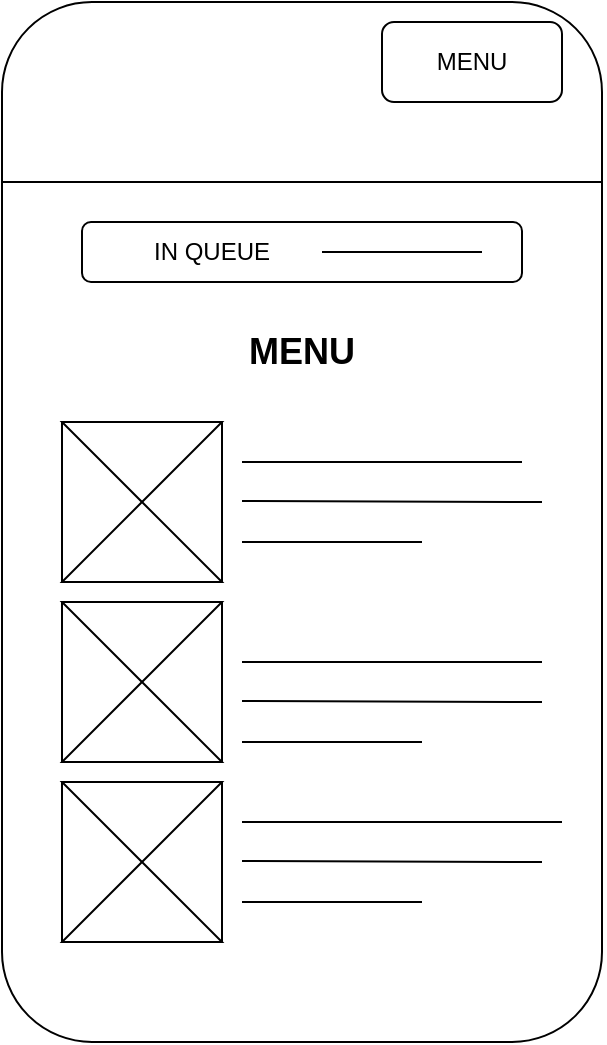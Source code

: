 <mxfile version="20.8.16" type="device"><diagram name="Page-1" id="_Q8KuLeJspRwB059rdh5"><mxGraphModel dx="864" dy="516" grid="1" gridSize="10" guides="1" tooltips="1" connect="1" arrows="1" fold="1" page="1" pageScale="1" pageWidth="850" pageHeight="1100" math="0" shadow="0"><root><mxCell id="0"/><mxCell id="1" parent="0"/><mxCell id="IZp543Ej1vZ0MmocuR9G-1" value="" style="rounded=1;whiteSpace=wrap;html=1;" parent="1" vertex="1"><mxGeometry x="250" y="60" width="300" height="520" as="geometry"/></mxCell><mxCell id="IZp543Ej1vZ0MmocuR9G-2" value="" style="rounded=1;whiteSpace=wrap;html=1;" parent="1" vertex="1"><mxGeometry x="440" y="70" width="90" height="40" as="geometry"/></mxCell><mxCell id="IZp543Ej1vZ0MmocuR9G-3" value="MENU" style="text;html=1;strokeColor=none;fillColor=none;align=center;verticalAlign=middle;whiteSpace=wrap;rounded=0;" parent="1" vertex="1"><mxGeometry x="455" y="75" width="60" height="30" as="geometry"/></mxCell><mxCell id="IZp543Ej1vZ0MmocuR9G-4" value="" style="endArrow=none;html=1;rounded=0;" parent="1" edge="1"><mxGeometry width="50" height="50" relative="1" as="geometry"><mxPoint x="250" y="150" as="sourcePoint"/><mxPoint x="550" y="150" as="targetPoint"/></mxGeometry></mxCell><mxCell id="IZp543Ej1vZ0MmocuR9G-6" value="" style="rounded=1;whiteSpace=wrap;html=1;" parent="1" vertex="1"><mxGeometry x="290" y="170" width="220" height="30" as="geometry"/></mxCell><mxCell id="IZp543Ej1vZ0MmocuR9G-7" value="IN QUEUE" style="text;html=1;strokeColor=none;fillColor=none;align=center;verticalAlign=middle;whiteSpace=wrap;rounded=0;" parent="1" vertex="1"><mxGeometry x="300" y="170" width="110" height="30" as="geometry"/></mxCell><mxCell id="IZp543Ej1vZ0MmocuR9G-8" value="&lt;font style=&quot;font-size: 18px;&quot;&gt;&lt;b&gt;MENU&lt;/b&gt;&lt;/font&gt;" style="text;html=1;strokeColor=none;fillColor=none;align=center;verticalAlign=middle;whiteSpace=wrap;rounded=0;" parent="1" vertex="1"><mxGeometry x="370" y="220" width="60" height="30" as="geometry"/></mxCell><mxCell id="IZp543Ej1vZ0MmocuR9G-11" value="" style="group" parent="1" vertex="1" connectable="0"><mxGeometry x="280" y="270" width="80" height="80" as="geometry"/></mxCell><mxCell id="IZp543Ej1vZ0MmocuR9G-9" value="" style="whiteSpace=wrap;html=1;aspect=fixed;fontSize=18;" parent="IZp543Ej1vZ0MmocuR9G-11" vertex="1"><mxGeometry width="80" height="80" as="geometry"/></mxCell><mxCell id="IZp543Ej1vZ0MmocuR9G-10" value="" style="shape=collate;whiteSpace=wrap;html=1;fontSize=18;" parent="IZp543Ej1vZ0MmocuR9G-11" vertex="1"><mxGeometry width="80" height="80" as="geometry"/></mxCell><mxCell id="IZp543Ej1vZ0MmocuR9G-12" value="" style="group" parent="1" vertex="1" connectable="0"><mxGeometry x="280" y="450" width="80" height="80" as="geometry"/></mxCell><mxCell id="IZp543Ej1vZ0MmocuR9G-13" value="" style="whiteSpace=wrap;html=1;aspect=fixed;fontSize=18;" parent="IZp543Ej1vZ0MmocuR9G-12" vertex="1"><mxGeometry width="80" height="80" as="geometry"/></mxCell><mxCell id="IZp543Ej1vZ0MmocuR9G-14" value="" style="shape=collate;whiteSpace=wrap;html=1;fontSize=18;" parent="IZp543Ej1vZ0MmocuR9G-12" vertex="1"><mxGeometry width="80" height="80" as="geometry"/></mxCell><mxCell id="IZp543Ej1vZ0MmocuR9G-15" value="" style="group" parent="1" vertex="1" connectable="0"><mxGeometry x="280" y="360" width="80" height="80" as="geometry"/></mxCell><mxCell id="IZp543Ej1vZ0MmocuR9G-16" value="" style="whiteSpace=wrap;html=1;aspect=fixed;fontSize=18;" parent="IZp543Ej1vZ0MmocuR9G-15" vertex="1"><mxGeometry width="80" height="80" as="geometry"/></mxCell><mxCell id="IZp543Ej1vZ0MmocuR9G-17" value="" style="shape=collate;whiteSpace=wrap;html=1;fontSize=18;" parent="IZp543Ej1vZ0MmocuR9G-15" vertex="1"><mxGeometry width="80" height="80" as="geometry"/></mxCell><mxCell id="IZp543Ej1vZ0MmocuR9G-21" value="" style="group" parent="1" vertex="1" connectable="0"><mxGeometry x="370" y="290" width="150" height="40" as="geometry"/></mxCell><mxCell id="IZp543Ej1vZ0MmocuR9G-18" value="" style="endArrow=none;html=1;rounded=0;fontSize=18;" parent="IZp543Ej1vZ0MmocuR9G-21" edge="1"><mxGeometry width="50" height="50" relative="1" as="geometry"><mxPoint as="sourcePoint"/><mxPoint x="140" as="targetPoint"/></mxGeometry></mxCell><mxCell id="IZp543Ej1vZ0MmocuR9G-19" value="" style="endArrow=none;html=1;rounded=0;fontSize=18;" parent="IZp543Ej1vZ0MmocuR9G-21" edge="1"><mxGeometry width="50" height="50" relative="1" as="geometry"><mxPoint y="19.5" as="sourcePoint"/><mxPoint x="150" y="20" as="targetPoint"/></mxGeometry></mxCell><mxCell id="IZp543Ej1vZ0MmocuR9G-20" value="" style="endArrow=none;html=1;rounded=0;fontSize=18;" parent="IZp543Ej1vZ0MmocuR9G-21" edge="1"><mxGeometry width="50" height="50" relative="1" as="geometry"><mxPoint y="40" as="sourcePoint"/><mxPoint x="90" y="40" as="targetPoint"/></mxGeometry></mxCell><mxCell id="IZp543Ej1vZ0MmocuR9G-22" value="" style="group" parent="1" vertex="1" connectable="0"><mxGeometry x="370" y="390" width="150" height="40" as="geometry"/></mxCell><mxCell id="IZp543Ej1vZ0MmocuR9G-23" value="" style="endArrow=none;html=1;rounded=0;fontSize=18;" parent="IZp543Ej1vZ0MmocuR9G-22" edge="1"><mxGeometry width="50" height="50" relative="1" as="geometry"><mxPoint as="sourcePoint"/><mxPoint x="150" as="targetPoint"/></mxGeometry></mxCell><mxCell id="IZp543Ej1vZ0MmocuR9G-24" value="" style="endArrow=none;html=1;rounded=0;fontSize=18;" parent="IZp543Ej1vZ0MmocuR9G-22" edge="1"><mxGeometry width="50" height="50" relative="1" as="geometry"><mxPoint y="19.5" as="sourcePoint"/><mxPoint x="150" y="20" as="targetPoint"/></mxGeometry></mxCell><mxCell id="IZp543Ej1vZ0MmocuR9G-25" value="" style="endArrow=none;html=1;rounded=0;fontSize=18;" parent="IZp543Ej1vZ0MmocuR9G-22" edge="1"><mxGeometry width="50" height="50" relative="1" as="geometry"><mxPoint y="40" as="sourcePoint"/><mxPoint x="90" y="40" as="targetPoint"/></mxGeometry></mxCell><mxCell id="IZp543Ej1vZ0MmocuR9G-26" value="" style="group" parent="1" vertex="1" connectable="0"><mxGeometry x="370" y="470" width="150" height="40" as="geometry"/></mxCell><mxCell id="IZp543Ej1vZ0MmocuR9G-27" value="" style="endArrow=none;html=1;rounded=0;fontSize=18;" parent="IZp543Ej1vZ0MmocuR9G-26" edge="1"><mxGeometry width="50" height="50" relative="1" as="geometry"><mxPoint as="sourcePoint"/><mxPoint x="160" as="targetPoint"/></mxGeometry></mxCell><mxCell id="IZp543Ej1vZ0MmocuR9G-28" value="" style="endArrow=none;html=1;rounded=0;fontSize=18;" parent="IZp543Ej1vZ0MmocuR9G-26" edge="1"><mxGeometry width="50" height="50" relative="1" as="geometry"><mxPoint y="19.5" as="sourcePoint"/><mxPoint x="150" y="20" as="targetPoint"/></mxGeometry></mxCell><mxCell id="IZp543Ej1vZ0MmocuR9G-29" value="" style="endArrow=none;html=1;rounded=0;fontSize=18;" parent="IZp543Ej1vZ0MmocuR9G-26" edge="1"><mxGeometry width="50" height="50" relative="1" as="geometry"><mxPoint y="40" as="sourcePoint"/><mxPoint x="90" y="40" as="targetPoint"/></mxGeometry></mxCell><mxCell id="IZp543Ej1vZ0MmocuR9G-32" value="" style="endArrow=none;html=1;rounded=0;fontSize=18;fontColor=#FFFFFF;exitX=1;exitY=0.5;exitDx=0;exitDy=0;" parent="1" source="IZp543Ej1vZ0MmocuR9G-7" edge="1"><mxGeometry width="50" height="50" relative="1" as="geometry"><mxPoint x="440" y="230" as="sourcePoint"/><mxPoint x="490" y="185" as="targetPoint"/></mxGeometry></mxCell></root></mxGraphModel></diagram></mxfile>